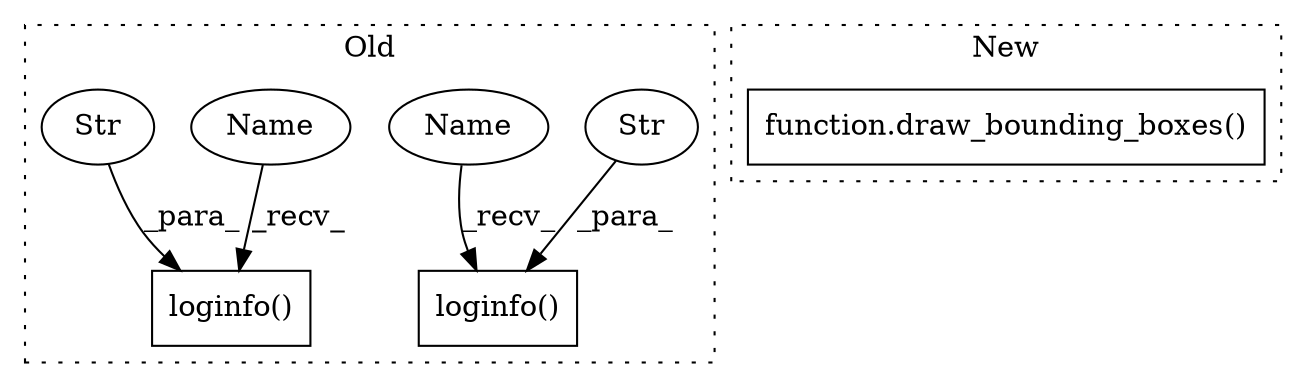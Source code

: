 digraph G {
subgraph cluster0 {
1 [label="loginfo()" a="75" s="3590,3626" l="14,1" shape="box"];
3 [label="loginfo()" a="75" s="4140,4181" l="14,1" shape="box"];
4 [label="Str" a="66" s="3604" l="22" shape="ellipse"];
5 [label="Str" a="66" s="4154" l="27" shape="ellipse"];
6 [label="Name" a="87" s="3590" l="5" shape="ellipse"];
7 [label="Name" a="87" s="4140" l="5" shape="ellipse"];
label = "Old";
style="dotted";
}
subgraph cluster1 {
2 [label="function.draw_bounding_boxes()" a="75" s="4000,4032" l="20,43" shape="box"];
label = "New";
style="dotted";
}
4 -> 1 [label="_para_"];
5 -> 3 [label="_para_"];
6 -> 1 [label="_recv_"];
7 -> 3 [label="_recv_"];
}
